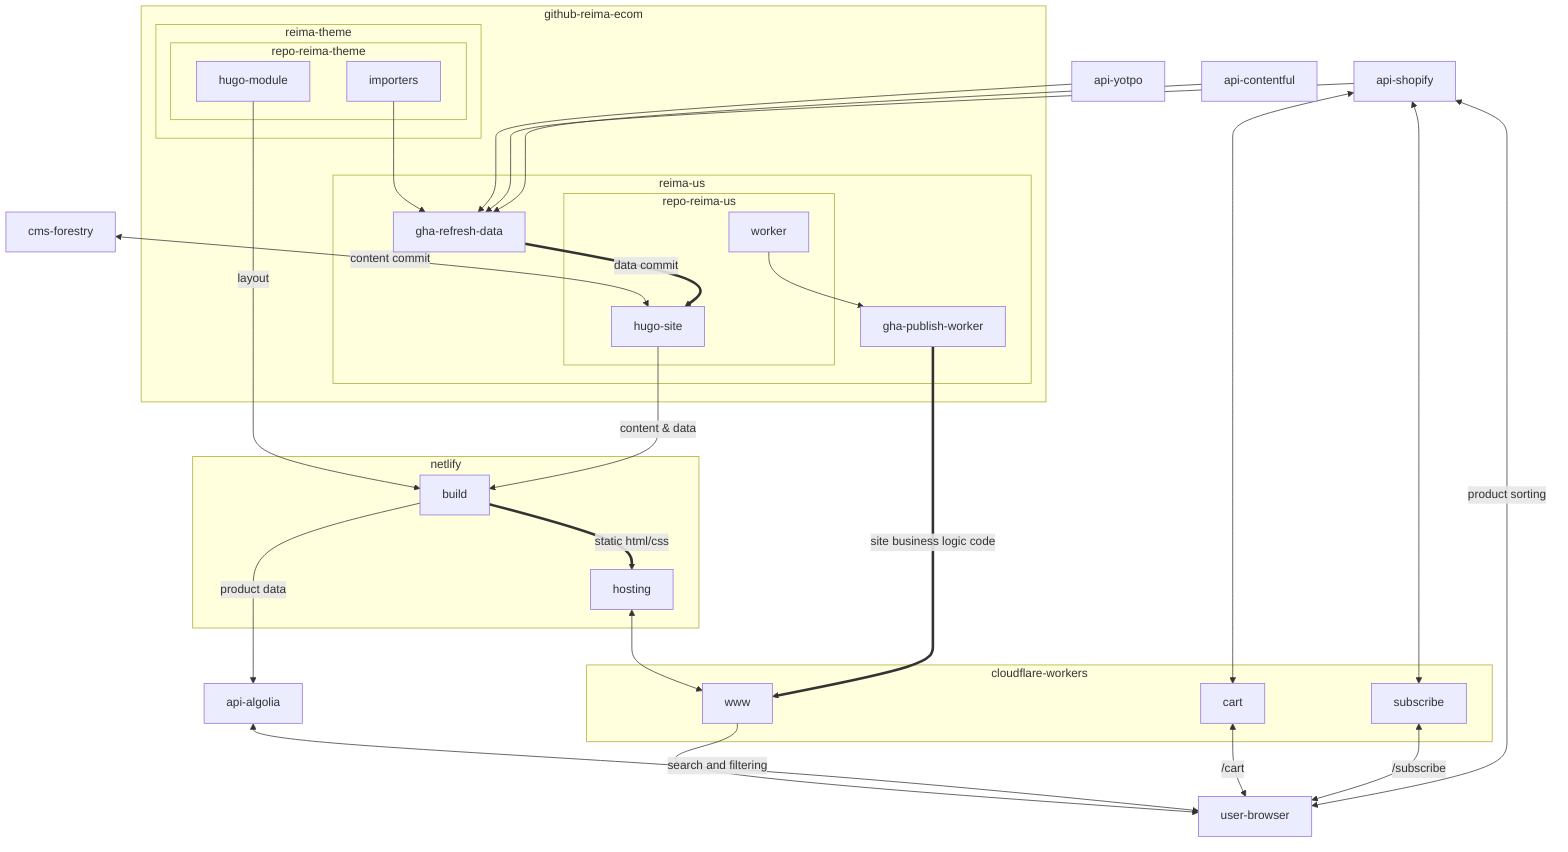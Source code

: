 flowchart TD
  subgraph cloudflare-workers
  www
  cart
  subscribe
  end

  subgraph github-reima-ecom

  subgraph reima-us
  subgraph repo-reima-us
  hugo-site
  worker
  end
  gha-publish-worker
  gha-refresh-data
  end

  subgraph reima-theme
  subgraph repo-reima-theme
  hugo-module
  importers
  end
  end

  end

  subgraph netlify
  build
  hosting
  end

  cms-forestry
  <-- content commit --> hugo-site

  hugo-module
  -- layout --> build
  hugo-site
  -- content & data --> build
  == static html/css ==> hosting
  <--> www
  --> user-browser

  worker
  --> gha-publish-worker
  == site business logic code ==> www

  importers & api-yotpo & api-shopify & api-contentful
  --> gha-refresh-data
  == data commit ==> hugo-site

  build
  -- product data --> api-algolia
  <-- search and filtering --> user-browser

  api-shopify
  <--> cart
  <-- /cart --> user-browser
  api-shopify
  <--> subscribe
  <-- /subscribe --> user-browser

  api-shopify
  <-- product sorting --> user-browser

  click hugo-module "https://github.com/reima-ecom/reima-theme" _blank
  click importers "https://github.com/reima-ecom/reima-theme/tree/main/importers" _blank
  click cms-forestry "https://forestry.io/" _blank